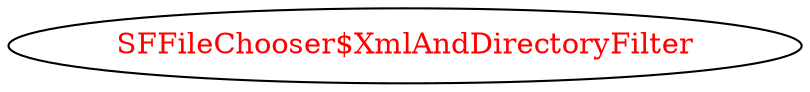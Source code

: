 digraph dependencyGraph {
 concentrate=true;
 ranksep="2.0";
 rankdir="LR"; 
 splines="ortho";
"SFFileChooser$XmlAndDirectoryFilter" [fontcolor="red"];
}